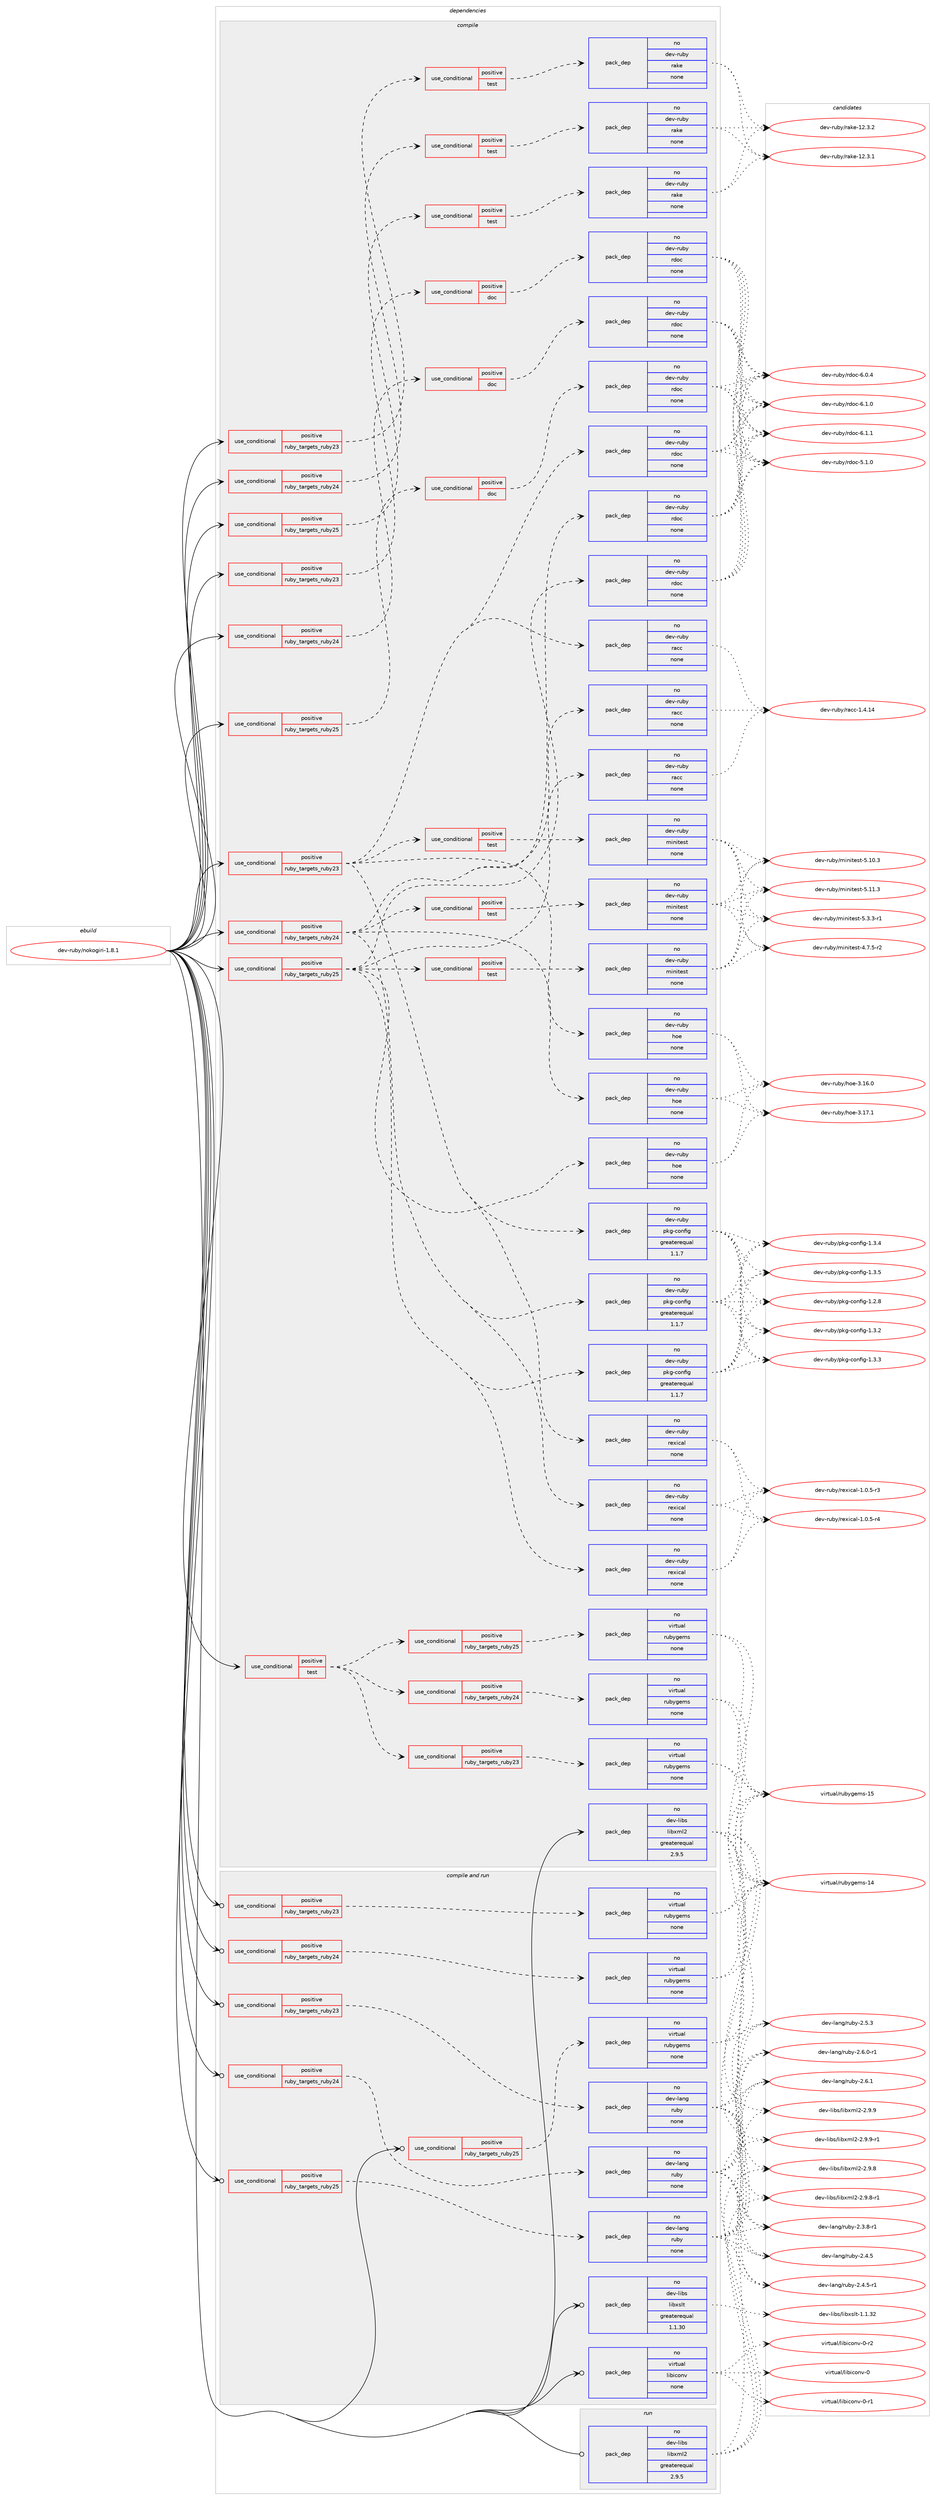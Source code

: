 digraph prolog {

# *************
# Graph options
# *************

newrank=true;
concentrate=true;
compound=true;
graph [rankdir=LR,fontname=Helvetica,fontsize=10,ranksep=1.5];#, ranksep=2.5, nodesep=0.2];
edge  [arrowhead=vee];
node  [fontname=Helvetica,fontsize=10];

# **********
# The ebuild
# **********

subgraph cluster_leftcol {
color=gray;
rank=same;
label=<<i>ebuild</i>>;
id [label="dev-ruby/nokogiri-1.8.1", color=red, width=4, href="../dev-ruby/nokogiri-1.8.1.svg"];
}

# ****************
# The dependencies
# ****************

subgraph cluster_midcol {
color=gray;
label=<<i>dependencies</i>>;
subgraph cluster_compile {
fillcolor="#eeeeee";
style=filled;
label=<<i>compile</i>>;
subgraph cond407724 {
dependency1508257 [label=<<TABLE BORDER="0" CELLBORDER="1" CELLSPACING="0" CELLPADDING="4"><TR><TD ROWSPAN="3" CELLPADDING="10">use_conditional</TD></TR><TR><TD>positive</TD></TR><TR><TD>ruby_targets_ruby23</TD></TR></TABLE>>, shape=none, color=red];
subgraph cond407725 {
dependency1508258 [label=<<TABLE BORDER="0" CELLBORDER="1" CELLSPACING="0" CELLPADDING="4"><TR><TD ROWSPAN="3" CELLPADDING="10">use_conditional</TD></TR><TR><TD>positive</TD></TR><TR><TD>doc</TD></TR></TABLE>>, shape=none, color=red];
subgraph pack1077036 {
dependency1508259 [label=<<TABLE BORDER="0" CELLBORDER="1" CELLSPACING="0" CELLPADDING="4" WIDTH="220"><TR><TD ROWSPAN="6" CELLPADDING="30">pack_dep</TD></TR><TR><TD WIDTH="110">no</TD></TR><TR><TD>dev-ruby</TD></TR><TR><TD>rdoc</TD></TR><TR><TD>none</TD></TR><TR><TD></TD></TR></TABLE>>, shape=none, color=blue];
}
dependency1508258:e -> dependency1508259:w [weight=20,style="dashed",arrowhead="vee"];
}
dependency1508257:e -> dependency1508258:w [weight=20,style="dashed",arrowhead="vee"];
}
id:e -> dependency1508257:w [weight=20,style="solid",arrowhead="vee"];
subgraph cond407726 {
dependency1508260 [label=<<TABLE BORDER="0" CELLBORDER="1" CELLSPACING="0" CELLPADDING="4"><TR><TD ROWSPAN="3" CELLPADDING="10">use_conditional</TD></TR><TR><TD>positive</TD></TR><TR><TD>ruby_targets_ruby23</TD></TR></TABLE>>, shape=none, color=red];
subgraph cond407727 {
dependency1508261 [label=<<TABLE BORDER="0" CELLBORDER="1" CELLSPACING="0" CELLPADDING="4"><TR><TD ROWSPAN="3" CELLPADDING="10">use_conditional</TD></TR><TR><TD>positive</TD></TR><TR><TD>test</TD></TR></TABLE>>, shape=none, color=red];
subgraph pack1077037 {
dependency1508262 [label=<<TABLE BORDER="0" CELLBORDER="1" CELLSPACING="0" CELLPADDING="4" WIDTH="220"><TR><TD ROWSPAN="6" CELLPADDING="30">pack_dep</TD></TR><TR><TD WIDTH="110">no</TD></TR><TR><TD>dev-ruby</TD></TR><TR><TD>rake</TD></TR><TR><TD>none</TD></TR><TR><TD></TD></TR></TABLE>>, shape=none, color=blue];
}
dependency1508261:e -> dependency1508262:w [weight=20,style="dashed",arrowhead="vee"];
}
dependency1508260:e -> dependency1508261:w [weight=20,style="dashed",arrowhead="vee"];
}
id:e -> dependency1508260:w [weight=20,style="solid",arrowhead="vee"];
subgraph cond407728 {
dependency1508263 [label=<<TABLE BORDER="0" CELLBORDER="1" CELLSPACING="0" CELLPADDING="4"><TR><TD ROWSPAN="3" CELLPADDING="10">use_conditional</TD></TR><TR><TD>positive</TD></TR><TR><TD>ruby_targets_ruby23</TD></TR></TABLE>>, shape=none, color=red];
subgraph pack1077038 {
dependency1508264 [label=<<TABLE BORDER="0" CELLBORDER="1" CELLSPACING="0" CELLPADDING="4" WIDTH="220"><TR><TD ROWSPAN="6" CELLPADDING="30">pack_dep</TD></TR><TR><TD WIDTH="110">no</TD></TR><TR><TD>dev-ruby</TD></TR><TR><TD>hoe</TD></TR><TR><TD>none</TD></TR><TR><TD></TD></TR></TABLE>>, shape=none, color=blue];
}
dependency1508263:e -> dependency1508264:w [weight=20,style="dashed",arrowhead="vee"];
subgraph pack1077039 {
dependency1508265 [label=<<TABLE BORDER="0" CELLBORDER="1" CELLSPACING="0" CELLPADDING="4" WIDTH="220"><TR><TD ROWSPAN="6" CELLPADDING="30">pack_dep</TD></TR><TR><TD WIDTH="110">no</TD></TR><TR><TD>dev-ruby</TD></TR><TR><TD>pkg-config</TD></TR><TR><TD>greaterequal</TD></TR><TR><TD>1.1.7</TD></TR></TABLE>>, shape=none, color=blue];
}
dependency1508263:e -> dependency1508265:w [weight=20,style="dashed",arrowhead="vee"];
subgraph pack1077040 {
dependency1508266 [label=<<TABLE BORDER="0" CELLBORDER="1" CELLSPACING="0" CELLPADDING="4" WIDTH="220"><TR><TD ROWSPAN="6" CELLPADDING="30">pack_dep</TD></TR><TR><TD WIDTH="110">no</TD></TR><TR><TD>dev-ruby</TD></TR><TR><TD>rexical</TD></TR><TR><TD>none</TD></TR><TR><TD></TD></TR></TABLE>>, shape=none, color=blue];
}
dependency1508263:e -> dependency1508266:w [weight=20,style="dashed",arrowhead="vee"];
subgraph pack1077041 {
dependency1508267 [label=<<TABLE BORDER="0" CELLBORDER="1" CELLSPACING="0" CELLPADDING="4" WIDTH="220"><TR><TD ROWSPAN="6" CELLPADDING="30">pack_dep</TD></TR><TR><TD WIDTH="110">no</TD></TR><TR><TD>dev-ruby</TD></TR><TR><TD>rdoc</TD></TR><TR><TD>none</TD></TR><TR><TD></TD></TR></TABLE>>, shape=none, color=blue];
}
dependency1508263:e -> dependency1508267:w [weight=20,style="dashed",arrowhead="vee"];
subgraph pack1077042 {
dependency1508268 [label=<<TABLE BORDER="0" CELLBORDER="1" CELLSPACING="0" CELLPADDING="4" WIDTH="220"><TR><TD ROWSPAN="6" CELLPADDING="30">pack_dep</TD></TR><TR><TD WIDTH="110">no</TD></TR><TR><TD>dev-ruby</TD></TR><TR><TD>racc</TD></TR><TR><TD>none</TD></TR><TR><TD></TD></TR></TABLE>>, shape=none, color=blue];
}
dependency1508263:e -> dependency1508268:w [weight=20,style="dashed",arrowhead="vee"];
subgraph cond407729 {
dependency1508269 [label=<<TABLE BORDER="0" CELLBORDER="1" CELLSPACING="0" CELLPADDING="4"><TR><TD ROWSPAN="3" CELLPADDING="10">use_conditional</TD></TR><TR><TD>positive</TD></TR><TR><TD>test</TD></TR></TABLE>>, shape=none, color=red];
subgraph pack1077043 {
dependency1508270 [label=<<TABLE BORDER="0" CELLBORDER="1" CELLSPACING="0" CELLPADDING="4" WIDTH="220"><TR><TD ROWSPAN="6" CELLPADDING="30">pack_dep</TD></TR><TR><TD WIDTH="110">no</TD></TR><TR><TD>dev-ruby</TD></TR><TR><TD>minitest</TD></TR><TR><TD>none</TD></TR><TR><TD></TD></TR></TABLE>>, shape=none, color=blue];
}
dependency1508269:e -> dependency1508270:w [weight=20,style="dashed",arrowhead="vee"];
}
dependency1508263:e -> dependency1508269:w [weight=20,style="dashed",arrowhead="vee"];
}
id:e -> dependency1508263:w [weight=20,style="solid",arrowhead="vee"];
subgraph cond407730 {
dependency1508271 [label=<<TABLE BORDER="0" CELLBORDER="1" CELLSPACING="0" CELLPADDING="4"><TR><TD ROWSPAN="3" CELLPADDING="10">use_conditional</TD></TR><TR><TD>positive</TD></TR><TR><TD>ruby_targets_ruby24</TD></TR></TABLE>>, shape=none, color=red];
subgraph cond407731 {
dependency1508272 [label=<<TABLE BORDER="0" CELLBORDER="1" CELLSPACING="0" CELLPADDING="4"><TR><TD ROWSPAN="3" CELLPADDING="10">use_conditional</TD></TR><TR><TD>positive</TD></TR><TR><TD>doc</TD></TR></TABLE>>, shape=none, color=red];
subgraph pack1077044 {
dependency1508273 [label=<<TABLE BORDER="0" CELLBORDER="1" CELLSPACING="0" CELLPADDING="4" WIDTH="220"><TR><TD ROWSPAN="6" CELLPADDING="30">pack_dep</TD></TR><TR><TD WIDTH="110">no</TD></TR><TR><TD>dev-ruby</TD></TR><TR><TD>rdoc</TD></TR><TR><TD>none</TD></TR><TR><TD></TD></TR></TABLE>>, shape=none, color=blue];
}
dependency1508272:e -> dependency1508273:w [weight=20,style="dashed",arrowhead="vee"];
}
dependency1508271:e -> dependency1508272:w [weight=20,style="dashed",arrowhead="vee"];
}
id:e -> dependency1508271:w [weight=20,style="solid",arrowhead="vee"];
subgraph cond407732 {
dependency1508274 [label=<<TABLE BORDER="0" CELLBORDER="1" CELLSPACING="0" CELLPADDING="4"><TR><TD ROWSPAN="3" CELLPADDING="10">use_conditional</TD></TR><TR><TD>positive</TD></TR><TR><TD>ruby_targets_ruby24</TD></TR></TABLE>>, shape=none, color=red];
subgraph cond407733 {
dependency1508275 [label=<<TABLE BORDER="0" CELLBORDER="1" CELLSPACING="0" CELLPADDING="4"><TR><TD ROWSPAN="3" CELLPADDING="10">use_conditional</TD></TR><TR><TD>positive</TD></TR><TR><TD>test</TD></TR></TABLE>>, shape=none, color=red];
subgraph pack1077045 {
dependency1508276 [label=<<TABLE BORDER="0" CELLBORDER="1" CELLSPACING="0" CELLPADDING="4" WIDTH="220"><TR><TD ROWSPAN="6" CELLPADDING="30">pack_dep</TD></TR><TR><TD WIDTH="110">no</TD></TR><TR><TD>dev-ruby</TD></TR><TR><TD>rake</TD></TR><TR><TD>none</TD></TR><TR><TD></TD></TR></TABLE>>, shape=none, color=blue];
}
dependency1508275:e -> dependency1508276:w [weight=20,style="dashed",arrowhead="vee"];
}
dependency1508274:e -> dependency1508275:w [weight=20,style="dashed",arrowhead="vee"];
}
id:e -> dependency1508274:w [weight=20,style="solid",arrowhead="vee"];
subgraph cond407734 {
dependency1508277 [label=<<TABLE BORDER="0" CELLBORDER="1" CELLSPACING="0" CELLPADDING="4"><TR><TD ROWSPAN="3" CELLPADDING="10">use_conditional</TD></TR><TR><TD>positive</TD></TR><TR><TD>ruby_targets_ruby24</TD></TR></TABLE>>, shape=none, color=red];
subgraph pack1077046 {
dependency1508278 [label=<<TABLE BORDER="0" CELLBORDER="1" CELLSPACING="0" CELLPADDING="4" WIDTH="220"><TR><TD ROWSPAN="6" CELLPADDING="30">pack_dep</TD></TR><TR><TD WIDTH="110">no</TD></TR><TR><TD>dev-ruby</TD></TR><TR><TD>hoe</TD></TR><TR><TD>none</TD></TR><TR><TD></TD></TR></TABLE>>, shape=none, color=blue];
}
dependency1508277:e -> dependency1508278:w [weight=20,style="dashed",arrowhead="vee"];
subgraph pack1077047 {
dependency1508279 [label=<<TABLE BORDER="0" CELLBORDER="1" CELLSPACING="0" CELLPADDING="4" WIDTH="220"><TR><TD ROWSPAN="6" CELLPADDING="30">pack_dep</TD></TR><TR><TD WIDTH="110">no</TD></TR><TR><TD>dev-ruby</TD></TR><TR><TD>pkg-config</TD></TR><TR><TD>greaterequal</TD></TR><TR><TD>1.1.7</TD></TR></TABLE>>, shape=none, color=blue];
}
dependency1508277:e -> dependency1508279:w [weight=20,style="dashed",arrowhead="vee"];
subgraph pack1077048 {
dependency1508280 [label=<<TABLE BORDER="0" CELLBORDER="1" CELLSPACING="0" CELLPADDING="4" WIDTH="220"><TR><TD ROWSPAN="6" CELLPADDING="30">pack_dep</TD></TR><TR><TD WIDTH="110">no</TD></TR><TR><TD>dev-ruby</TD></TR><TR><TD>rexical</TD></TR><TR><TD>none</TD></TR><TR><TD></TD></TR></TABLE>>, shape=none, color=blue];
}
dependency1508277:e -> dependency1508280:w [weight=20,style="dashed",arrowhead="vee"];
subgraph pack1077049 {
dependency1508281 [label=<<TABLE BORDER="0" CELLBORDER="1" CELLSPACING="0" CELLPADDING="4" WIDTH="220"><TR><TD ROWSPAN="6" CELLPADDING="30">pack_dep</TD></TR><TR><TD WIDTH="110">no</TD></TR><TR><TD>dev-ruby</TD></TR><TR><TD>rdoc</TD></TR><TR><TD>none</TD></TR><TR><TD></TD></TR></TABLE>>, shape=none, color=blue];
}
dependency1508277:e -> dependency1508281:w [weight=20,style="dashed",arrowhead="vee"];
subgraph pack1077050 {
dependency1508282 [label=<<TABLE BORDER="0" CELLBORDER="1" CELLSPACING="0" CELLPADDING="4" WIDTH="220"><TR><TD ROWSPAN="6" CELLPADDING="30">pack_dep</TD></TR><TR><TD WIDTH="110">no</TD></TR><TR><TD>dev-ruby</TD></TR><TR><TD>racc</TD></TR><TR><TD>none</TD></TR><TR><TD></TD></TR></TABLE>>, shape=none, color=blue];
}
dependency1508277:e -> dependency1508282:w [weight=20,style="dashed",arrowhead="vee"];
subgraph cond407735 {
dependency1508283 [label=<<TABLE BORDER="0" CELLBORDER="1" CELLSPACING="0" CELLPADDING="4"><TR><TD ROWSPAN="3" CELLPADDING="10">use_conditional</TD></TR><TR><TD>positive</TD></TR><TR><TD>test</TD></TR></TABLE>>, shape=none, color=red];
subgraph pack1077051 {
dependency1508284 [label=<<TABLE BORDER="0" CELLBORDER="1" CELLSPACING="0" CELLPADDING="4" WIDTH="220"><TR><TD ROWSPAN="6" CELLPADDING="30">pack_dep</TD></TR><TR><TD WIDTH="110">no</TD></TR><TR><TD>dev-ruby</TD></TR><TR><TD>minitest</TD></TR><TR><TD>none</TD></TR><TR><TD></TD></TR></TABLE>>, shape=none, color=blue];
}
dependency1508283:e -> dependency1508284:w [weight=20,style="dashed",arrowhead="vee"];
}
dependency1508277:e -> dependency1508283:w [weight=20,style="dashed",arrowhead="vee"];
}
id:e -> dependency1508277:w [weight=20,style="solid",arrowhead="vee"];
subgraph cond407736 {
dependency1508285 [label=<<TABLE BORDER="0" CELLBORDER="1" CELLSPACING="0" CELLPADDING="4"><TR><TD ROWSPAN="3" CELLPADDING="10">use_conditional</TD></TR><TR><TD>positive</TD></TR><TR><TD>ruby_targets_ruby25</TD></TR></TABLE>>, shape=none, color=red];
subgraph cond407737 {
dependency1508286 [label=<<TABLE BORDER="0" CELLBORDER="1" CELLSPACING="0" CELLPADDING="4"><TR><TD ROWSPAN="3" CELLPADDING="10">use_conditional</TD></TR><TR><TD>positive</TD></TR><TR><TD>doc</TD></TR></TABLE>>, shape=none, color=red];
subgraph pack1077052 {
dependency1508287 [label=<<TABLE BORDER="0" CELLBORDER="1" CELLSPACING="0" CELLPADDING="4" WIDTH="220"><TR><TD ROWSPAN="6" CELLPADDING="30">pack_dep</TD></TR><TR><TD WIDTH="110">no</TD></TR><TR><TD>dev-ruby</TD></TR><TR><TD>rdoc</TD></TR><TR><TD>none</TD></TR><TR><TD></TD></TR></TABLE>>, shape=none, color=blue];
}
dependency1508286:e -> dependency1508287:w [weight=20,style="dashed",arrowhead="vee"];
}
dependency1508285:e -> dependency1508286:w [weight=20,style="dashed",arrowhead="vee"];
}
id:e -> dependency1508285:w [weight=20,style="solid",arrowhead="vee"];
subgraph cond407738 {
dependency1508288 [label=<<TABLE BORDER="0" CELLBORDER="1" CELLSPACING="0" CELLPADDING="4"><TR><TD ROWSPAN="3" CELLPADDING="10">use_conditional</TD></TR><TR><TD>positive</TD></TR><TR><TD>ruby_targets_ruby25</TD></TR></TABLE>>, shape=none, color=red];
subgraph cond407739 {
dependency1508289 [label=<<TABLE BORDER="0" CELLBORDER="1" CELLSPACING="0" CELLPADDING="4"><TR><TD ROWSPAN="3" CELLPADDING="10">use_conditional</TD></TR><TR><TD>positive</TD></TR><TR><TD>test</TD></TR></TABLE>>, shape=none, color=red];
subgraph pack1077053 {
dependency1508290 [label=<<TABLE BORDER="0" CELLBORDER="1" CELLSPACING="0" CELLPADDING="4" WIDTH="220"><TR><TD ROWSPAN="6" CELLPADDING="30">pack_dep</TD></TR><TR><TD WIDTH="110">no</TD></TR><TR><TD>dev-ruby</TD></TR><TR><TD>rake</TD></TR><TR><TD>none</TD></TR><TR><TD></TD></TR></TABLE>>, shape=none, color=blue];
}
dependency1508289:e -> dependency1508290:w [weight=20,style="dashed",arrowhead="vee"];
}
dependency1508288:e -> dependency1508289:w [weight=20,style="dashed",arrowhead="vee"];
}
id:e -> dependency1508288:w [weight=20,style="solid",arrowhead="vee"];
subgraph cond407740 {
dependency1508291 [label=<<TABLE BORDER="0" CELLBORDER="1" CELLSPACING="0" CELLPADDING="4"><TR><TD ROWSPAN="3" CELLPADDING="10">use_conditional</TD></TR><TR><TD>positive</TD></TR><TR><TD>ruby_targets_ruby25</TD></TR></TABLE>>, shape=none, color=red];
subgraph pack1077054 {
dependency1508292 [label=<<TABLE BORDER="0" CELLBORDER="1" CELLSPACING="0" CELLPADDING="4" WIDTH="220"><TR><TD ROWSPAN="6" CELLPADDING="30">pack_dep</TD></TR><TR><TD WIDTH="110">no</TD></TR><TR><TD>dev-ruby</TD></TR><TR><TD>hoe</TD></TR><TR><TD>none</TD></TR><TR><TD></TD></TR></TABLE>>, shape=none, color=blue];
}
dependency1508291:e -> dependency1508292:w [weight=20,style="dashed",arrowhead="vee"];
subgraph pack1077055 {
dependency1508293 [label=<<TABLE BORDER="0" CELLBORDER="1" CELLSPACING="0" CELLPADDING="4" WIDTH="220"><TR><TD ROWSPAN="6" CELLPADDING="30">pack_dep</TD></TR><TR><TD WIDTH="110">no</TD></TR><TR><TD>dev-ruby</TD></TR><TR><TD>pkg-config</TD></TR><TR><TD>greaterequal</TD></TR><TR><TD>1.1.7</TD></TR></TABLE>>, shape=none, color=blue];
}
dependency1508291:e -> dependency1508293:w [weight=20,style="dashed",arrowhead="vee"];
subgraph pack1077056 {
dependency1508294 [label=<<TABLE BORDER="0" CELLBORDER="1" CELLSPACING="0" CELLPADDING="4" WIDTH="220"><TR><TD ROWSPAN="6" CELLPADDING="30">pack_dep</TD></TR><TR><TD WIDTH="110">no</TD></TR><TR><TD>dev-ruby</TD></TR><TR><TD>rexical</TD></TR><TR><TD>none</TD></TR><TR><TD></TD></TR></TABLE>>, shape=none, color=blue];
}
dependency1508291:e -> dependency1508294:w [weight=20,style="dashed",arrowhead="vee"];
subgraph pack1077057 {
dependency1508295 [label=<<TABLE BORDER="0" CELLBORDER="1" CELLSPACING="0" CELLPADDING="4" WIDTH="220"><TR><TD ROWSPAN="6" CELLPADDING="30">pack_dep</TD></TR><TR><TD WIDTH="110">no</TD></TR><TR><TD>dev-ruby</TD></TR><TR><TD>rdoc</TD></TR><TR><TD>none</TD></TR><TR><TD></TD></TR></TABLE>>, shape=none, color=blue];
}
dependency1508291:e -> dependency1508295:w [weight=20,style="dashed",arrowhead="vee"];
subgraph pack1077058 {
dependency1508296 [label=<<TABLE BORDER="0" CELLBORDER="1" CELLSPACING="0" CELLPADDING="4" WIDTH="220"><TR><TD ROWSPAN="6" CELLPADDING="30">pack_dep</TD></TR><TR><TD WIDTH="110">no</TD></TR><TR><TD>dev-ruby</TD></TR><TR><TD>racc</TD></TR><TR><TD>none</TD></TR><TR><TD></TD></TR></TABLE>>, shape=none, color=blue];
}
dependency1508291:e -> dependency1508296:w [weight=20,style="dashed",arrowhead="vee"];
subgraph cond407741 {
dependency1508297 [label=<<TABLE BORDER="0" CELLBORDER="1" CELLSPACING="0" CELLPADDING="4"><TR><TD ROWSPAN="3" CELLPADDING="10">use_conditional</TD></TR><TR><TD>positive</TD></TR><TR><TD>test</TD></TR></TABLE>>, shape=none, color=red];
subgraph pack1077059 {
dependency1508298 [label=<<TABLE BORDER="0" CELLBORDER="1" CELLSPACING="0" CELLPADDING="4" WIDTH="220"><TR><TD ROWSPAN="6" CELLPADDING="30">pack_dep</TD></TR><TR><TD WIDTH="110">no</TD></TR><TR><TD>dev-ruby</TD></TR><TR><TD>minitest</TD></TR><TR><TD>none</TD></TR><TR><TD></TD></TR></TABLE>>, shape=none, color=blue];
}
dependency1508297:e -> dependency1508298:w [weight=20,style="dashed",arrowhead="vee"];
}
dependency1508291:e -> dependency1508297:w [weight=20,style="dashed",arrowhead="vee"];
}
id:e -> dependency1508291:w [weight=20,style="solid",arrowhead="vee"];
subgraph cond407742 {
dependency1508299 [label=<<TABLE BORDER="0" CELLBORDER="1" CELLSPACING="0" CELLPADDING="4"><TR><TD ROWSPAN="3" CELLPADDING="10">use_conditional</TD></TR><TR><TD>positive</TD></TR><TR><TD>test</TD></TR></TABLE>>, shape=none, color=red];
subgraph cond407743 {
dependency1508300 [label=<<TABLE BORDER="0" CELLBORDER="1" CELLSPACING="0" CELLPADDING="4"><TR><TD ROWSPAN="3" CELLPADDING="10">use_conditional</TD></TR><TR><TD>positive</TD></TR><TR><TD>ruby_targets_ruby23</TD></TR></TABLE>>, shape=none, color=red];
subgraph pack1077060 {
dependency1508301 [label=<<TABLE BORDER="0" CELLBORDER="1" CELLSPACING="0" CELLPADDING="4" WIDTH="220"><TR><TD ROWSPAN="6" CELLPADDING="30">pack_dep</TD></TR><TR><TD WIDTH="110">no</TD></TR><TR><TD>virtual</TD></TR><TR><TD>rubygems</TD></TR><TR><TD>none</TD></TR><TR><TD></TD></TR></TABLE>>, shape=none, color=blue];
}
dependency1508300:e -> dependency1508301:w [weight=20,style="dashed",arrowhead="vee"];
}
dependency1508299:e -> dependency1508300:w [weight=20,style="dashed",arrowhead="vee"];
subgraph cond407744 {
dependency1508302 [label=<<TABLE BORDER="0" CELLBORDER="1" CELLSPACING="0" CELLPADDING="4"><TR><TD ROWSPAN="3" CELLPADDING="10">use_conditional</TD></TR><TR><TD>positive</TD></TR><TR><TD>ruby_targets_ruby24</TD></TR></TABLE>>, shape=none, color=red];
subgraph pack1077061 {
dependency1508303 [label=<<TABLE BORDER="0" CELLBORDER="1" CELLSPACING="0" CELLPADDING="4" WIDTH="220"><TR><TD ROWSPAN="6" CELLPADDING="30">pack_dep</TD></TR><TR><TD WIDTH="110">no</TD></TR><TR><TD>virtual</TD></TR><TR><TD>rubygems</TD></TR><TR><TD>none</TD></TR><TR><TD></TD></TR></TABLE>>, shape=none, color=blue];
}
dependency1508302:e -> dependency1508303:w [weight=20,style="dashed",arrowhead="vee"];
}
dependency1508299:e -> dependency1508302:w [weight=20,style="dashed",arrowhead="vee"];
subgraph cond407745 {
dependency1508304 [label=<<TABLE BORDER="0" CELLBORDER="1" CELLSPACING="0" CELLPADDING="4"><TR><TD ROWSPAN="3" CELLPADDING="10">use_conditional</TD></TR><TR><TD>positive</TD></TR><TR><TD>ruby_targets_ruby25</TD></TR></TABLE>>, shape=none, color=red];
subgraph pack1077062 {
dependency1508305 [label=<<TABLE BORDER="0" CELLBORDER="1" CELLSPACING="0" CELLPADDING="4" WIDTH="220"><TR><TD ROWSPAN="6" CELLPADDING="30">pack_dep</TD></TR><TR><TD WIDTH="110">no</TD></TR><TR><TD>virtual</TD></TR><TR><TD>rubygems</TD></TR><TR><TD>none</TD></TR><TR><TD></TD></TR></TABLE>>, shape=none, color=blue];
}
dependency1508304:e -> dependency1508305:w [weight=20,style="dashed",arrowhead="vee"];
}
dependency1508299:e -> dependency1508304:w [weight=20,style="dashed",arrowhead="vee"];
}
id:e -> dependency1508299:w [weight=20,style="solid",arrowhead="vee"];
subgraph pack1077063 {
dependency1508306 [label=<<TABLE BORDER="0" CELLBORDER="1" CELLSPACING="0" CELLPADDING="4" WIDTH="220"><TR><TD ROWSPAN="6" CELLPADDING="30">pack_dep</TD></TR><TR><TD WIDTH="110">no</TD></TR><TR><TD>dev-libs</TD></TR><TR><TD>libxml2</TD></TR><TR><TD>greaterequal</TD></TR><TR><TD>2.9.5</TD></TR></TABLE>>, shape=none, color=blue];
}
id:e -> dependency1508306:w [weight=20,style="solid",arrowhead="vee"];
}
subgraph cluster_compileandrun {
fillcolor="#eeeeee";
style=filled;
label=<<i>compile and run</i>>;
subgraph cond407746 {
dependency1508307 [label=<<TABLE BORDER="0" CELLBORDER="1" CELLSPACING="0" CELLPADDING="4"><TR><TD ROWSPAN="3" CELLPADDING="10">use_conditional</TD></TR><TR><TD>positive</TD></TR><TR><TD>ruby_targets_ruby23</TD></TR></TABLE>>, shape=none, color=red];
subgraph pack1077064 {
dependency1508308 [label=<<TABLE BORDER="0" CELLBORDER="1" CELLSPACING="0" CELLPADDING="4" WIDTH="220"><TR><TD ROWSPAN="6" CELLPADDING="30">pack_dep</TD></TR><TR><TD WIDTH="110">no</TD></TR><TR><TD>dev-lang</TD></TR><TR><TD>ruby</TD></TR><TR><TD>none</TD></TR><TR><TD></TD></TR></TABLE>>, shape=none, color=blue];
}
dependency1508307:e -> dependency1508308:w [weight=20,style="dashed",arrowhead="vee"];
}
id:e -> dependency1508307:w [weight=20,style="solid",arrowhead="odotvee"];
subgraph cond407747 {
dependency1508309 [label=<<TABLE BORDER="0" CELLBORDER="1" CELLSPACING="0" CELLPADDING="4"><TR><TD ROWSPAN="3" CELLPADDING="10">use_conditional</TD></TR><TR><TD>positive</TD></TR><TR><TD>ruby_targets_ruby23</TD></TR></TABLE>>, shape=none, color=red];
subgraph pack1077065 {
dependency1508310 [label=<<TABLE BORDER="0" CELLBORDER="1" CELLSPACING="0" CELLPADDING="4" WIDTH="220"><TR><TD ROWSPAN="6" CELLPADDING="30">pack_dep</TD></TR><TR><TD WIDTH="110">no</TD></TR><TR><TD>virtual</TD></TR><TR><TD>rubygems</TD></TR><TR><TD>none</TD></TR><TR><TD></TD></TR></TABLE>>, shape=none, color=blue];
}
dependency1508309:e -> dependency1508310:w [weight=20,style="dashed",arrowhead="vee"];
}
id:e -> dependency1508309:w [weight=20,style="solid",arrowhead="odotvee"];
subgraph cond407748 {
dependency1508311 [label=<<TABLE BORDER="0" CELLBORDER="1" CELLSPACING="0" CELLPADDING="4"><TR><TD ROWSPAN="3" CELLPADDING="10">use_conditional</TD></TR><TR><TD>positive</TD></TR><TR><TD>ruby_targets_ruby24</TD></TR></TABLE>>, shape=none, color=red];
subgraph pack1077066 {
dependency1508312 [label=<<TABLE BORDER="0" CELLBORDER="1" CELLSPACING="0" CELLPADDING="4" WIDTH="220"><TR><TD ROWSPAN="6" CELLPADDING="30">pack_dep</TD></TR><TR><TD WIDTH="110">no</TD></TR><TR><TD>dev-lang</TD></TR><TR><TD>ruby</TD></TR><TR><TD>none</TD></TR><TR><TD></TD></TR></TABLE>>, shape=none, color=blue];
}
dependency1508311:e -> dependency1508312:w [weight=20,style="dashed",arrowhead="vee"];
}
id:e -> dependency1508311:w [weight=20,style="solid",arrowhead="odotvee"];
subgraph cond407749 {
dependency1508313 [label=<<TABLE BORDER="0" CELLBORDER="1" CELLSPACING="0" CELLPADDING="4"><TR><TD ROWSPAN="3" CELLPADDING="10">use_conditional</TD></TR><TR><TD>positive</TD></TR><TR><TD>ruby_targets_ruby24</TD></TR></TABLE>>, shape=none, color=red];
subgraph pack1077067 {
dependency1508314 [label=<<TABLE BORDER="0" CELLBORDER="1" CELLSPACING="0" CELLPADDING="4" WIDTH="220"><TR><TD ROWSPAN="6" CELLPADDING="30">pack_dep</TD></TR><TR><TD WIDTH="110">no</TD></TR><TR><TD>virtual</TD></TR><TR><TD>rubygems</TD></TR><TR><TD>none</TD></TR><TR><TD></TD></TR></TABLE>>, shape=none, color=blue];
}
dependency1508313:e -> dependency1508314:w [weight=20,style="dashed",arrowhead="vee"];
}
id:e -> dependency1508313:w [weight=20,style="solid",arrowhead="odotvee"];
subgraph cond407750 {
dependency1508315 [label=<<TABLE BORDER="0" CELLBORDER="1" CELLSPACING="0" CELLPADDING="4"><TR><TD ROWSPAN="3" CELLPADDING="10">use_conditional</TD></TR><TR><TD>positive</TD></TR><TR><TD>ruby_targets_ruby25</TD></TR></TABLE>>, shape=none, color=red];
subgraph pack1077068 {
dependency1508316 [label=<<TABLE BORDER="0" CELLBORDER="1" CELLSPACING="0" CELLPADDING="4" WIDTH="220"><TR><TD ROWSPAN="6" CELLPADDING="30">pack_dep</TD></TR><TR><TD WIDTH="110">no</TD></TR><TR><TD>dev-lang</TD></TR><TR><TD>ruby</TD></TR><TR><TD>none</TD></TR><TR><TD></TD></TR></TABLE>>, shape=none, color=blue];
}
dependency1508315:e -> dependency1508316:w [weight=20,style="dashed",arrowhead="vee"];
}
id:e -> dependency1508315:w [weight=20,style="solid",arrowhead="odotvee"];
subgraph cond407751 {
dependency1508317 [label=<<TABLE BORDER="0" CELLBORDER="1" CELLSPACING="0" CELLPADDING="4"><TR><TD ROWSPAN="3" CELLPADDING="10">use_conditional</TD></TR><TR><TD>positive</TD></TR><TR><TD>ruby_targets_ruby25</TD></TR></TABLE>>, shape=none, color=red];
subgraph pack1077069 {
dependency1508318 [label=<<TABLE BORDER="0" CELLBORDER="1" CELLSPACING="0" CELLPADDING="4" WIDTH="220"><TR><TD ROWSPAN="6" CELLPADDING="30">pack_dep</TD></TR><TR><TD WIDTH="110">no</TD></TR><TR><TD>virtual</TD></TR><TR><TD>rubygems</TD></TR><TR><TD>none</TD></TR><TR><TD></TD></TR></TABLE>>, shape=none, color=blue];
}
dependency1508317:e -> dependency1508318:w [weight=20,style="dashed",arrowhead="vee"];
}
id:e -> dependency1508317:w [weight=20,style="solid",arrowhead="odotvee"];
subgraph pack1077070 {
dependency1508319 [label=<<TABLE BORDER="0" CELLBORDER="1" CELLSPACING="0" CELLPADDING="4" WIDTH="220"><TR><TD ROWSPAN="6" CELLPADDING="30">pack_dep</TD></TR><TR><TD WIDTH="110">no</TD></TR><TR><TD>dev-libs</TD></TR><TR><TD>libxslt</TD></TR><TR><TD>greaterequal</TD></TR><TR><TD>1.1.30</TD></TR></TABLE>>, shape=none, color=blue];
}
id:e -> dependency1508319:w [weight=20,style="solid",arrowhead="odotvee"];
subgraph pack1077071 {
dependency1508320 [label=<<TABLE BORDER="0" CELLBORDER="1" CELLSPACING="0" CELLPADDING="4" WIDTH="220"><TR><TD ROWSPAN="6" CELLPADDING="30">pack_dep</TD></TR><TR><TD WIDTH="110">no</TD></TR><TR><TD>virtual</TD></TR><TR><TD>libiconv</TD></TR><TR><TD>none</TD></TR><TR><TD></TD></TR></TABLE>>, shape=none, color=blue];
}
id:e -> dependency1508320:w [weight=20,style="solid",arrowhead="odotvee"];
}
subgraph cluster_run {
fillcolor="#eeeeee";
style=filled;
label=<<i>run</i>>;
subgraph pack1077072 {
dependency1508321 [label=<<TABLE BORDER="0" CELLBORDER="1" CELLSPACING="0" CELLPADDING="4" WIDTH="220"><TR><TD ROWSPAN="6" CELLPADDING="30">pack_dep</TD></TR><TR><TD WIDTH="110">no</TD></TR><TR><TD>dev-libs</TD></TR><TR><TD>libxml2</TD></TR><TR><TD>greaterequal</TD></TR><TR><TD>2.9.5</TD></TR></TABLE>>, shape=none, color=blue];
}
id:e -> dependency1508321:w [weight=20,style="solid",arrowhead="odot"];
}
}

# **************
# The candidates
# **************

subgraph cluster_choices {
rank=same;
color=gray;
label=<<i>candidates</i>>;

subgraph choice1077036 {
color=black;
nodesep=1;
choice10010111845114117981214711410011199455346494648 [label="dev-ruby/rdoc-5.1.0", color=red, width=4,href="../dev-ruby/rdoc-5.1.0.svg"];
choice10010111845114117981214711410011199455446484652 [label="dev-ruby/rdoc-6.0.4", color=red, width=4,href="../dev-ruby/rdoc-6.0.4.svg"];
choice10010111845114117981214711410011199455446494648 [label="dev-ruby/rdoc-6.1.0", color=red, width=4,href="../dev-ruby/rdoc-6.1.0.svg"];
choice10010111845114117981214711410011199455446494649 [label="dev-ruby/rdoc-6.1.1", color=red, width=4,href="../dev-ruby/rdoc-6.1.1.svg"];
dependency1508259:e -> choice10010111845114117981214711410011199455346494648:w [style=dotted,weight="100"];
dependency1508259:e -> choice10010111845114117981214711410011199455446484652:w [style=dotted,weight="100"];
dependency1508259:e -> choice10010111845114117981214711410011199455446494648:w [style=dotted,weight="100"];
dependency1508259:e -> choice10010111845114117981214711410011199455446494649:w [style=dotted,weight="100"];
}
subgraph choice1077037 {
color=black;
nodesep=1;
choice1001011184511411798121471149710710145495046514649 [label="dev-ruby/rake-12.3.1", color=red, width=4,href="../dev-ruby/rake-12.3.1.svg"];
choice1001011184511411798121471149710710145495046514650 [label="dev-ruby/rake-12.3.2", color=red, width=4,href="../dev-ruby/rake-12.3.2.svg"];
dependency1508262:e -> choice1001011184511411798121471149710710145495046514649:w [style=dotted,weight="100"];
dependency1508262:e -> choice1001011184511411798121471149710710145495046514650:w [style=dotted,weight="100"];
}
subgraph choice1077038 {
color=black;
nodesep=1;
choice10010111845114117981214710411110145514649544648 [label="dev-ruby/hoe-3.16.0", color=red, width=4,href="../dev-ruby/hoe-3.16.0.svg"];
choice10010111845114117981214710411110145514649554649 [label="dev-ruby/hoe-3.17.1", color=red, width=4,href="../dev-ruby/hoe-3.17.1.svg"];
dependency1508264:e -> choice10010111845114117981214710411110145514649544648:w [style=dotted,weight="100"];
dependency1508264:e -> choice10010111845114117981214710411110145514649554649:w [style=dotted,weight="100"];
}
subgraph choice1077039 {
color=black;
nodesep=1;
choice1001011184511411798121471121071034599111110102105103454946504656 [label="dev-ruby/pkg-config-1.2.8", color=red, width=4,href="../dev-ruby/pkg-config-1.2.8.svg"];
choice1001011184511411798121471121071034599111110102105103454946514650 [label="dev-ruby/pkg-config-1.3.2", color=red, width=4,href="../dev-ruby/pkg-config-1.3.2.svg"];
choice1001011184511411798121471121071034599111110102105103454946514651 [label="dev-ruby/pkg-config-1.3.3", color=red, width=4,href="../dev-ruby/pkg-config-1.3.3.svg"];
choice1001011184511411798121471121071034599111110102105103454946514652 [label="dev-ruby/pkg-config-1.3.4", color=red, width=4,href="../dev-ruby/pkg-config-1.3.4.svg"];
choice1001011184511411798121471121071034599111110102105103454946514653 [label="dev-ruby/pkg-config-1.3.5", color=red, width=4,href="../dev-ruby/pkg-config-1.3.5.svg"];
dependency1508265:e -> choice1001011184511411798121471121071034599111110102105103454946504656:w [style=dotted,weight="100"];
dependency1508265:e -> choice1001011184511411798121471121071034599111110102105103454946514650:w [style=dotted,weight="100"];
dependency1508265:e -> choice1001011184511411798121471121071034599111110102105103454946514651:w [style=dotted,weight="100"];
dependency1508265:e -> choice1001011184511411798121471121071034599111110102105103454946514652:w [style=dotted,weight="100"];
dependency1508265:e -> choice1001011184511411798121471121071034599111110102105103454946514653:w [style=dotted,weight="100"];
}
subgraph choice1077040 {
color=black;
nodesep=1;
choice10010111845114117981214711410112010599971084549464846534511451 [label="dev-ruby/rexical-1.0.5-r3", color=red, width=4,href="../dev-ruby/rexical-1.0.5-r3.svg"];
choice10010111845114117981214711410112010599971084549464846534511452 [label="dev-ruby/rexical-1.0.5-r4", color=red, width=4,href="../dev-ruby/rexical-1.0.5-r4.svg"];
dependency1508266:e -> choice10010111845114117981214711410112010599971084549464846534511451:w [style=dotted,weight="100"];
dependency1508266:e -> choice10010111845114117981214711410112010599971084549464846534511452:w [style=dotted,weight="100"];
}
subgraph choice1077041 {
color=black;
nodesep=1;
choice10010111845114117981214711410011199455346494648 [label="dev-ruby/rdoc-5.1.0", color=red, width=4,href="../dev-ruby/rdoc-5.1.0.svg"];
choice10010111845114117981214711410011199455446484652 [label="dev-ruby/rdoc-6.0.4", color=red, width=4,href="../dev-ruby/rdoc-6.0.4.svg"];
choice10010111845114117981214711410011199455446494648 [label="dev-ruby/rdoc-6.1.0", color=red, width=4,href="../dev-ruby/rdoc-6.1.0.svg"];
choice10010111845114117981214711410011199455446494649 [label="dev-ruby/rdoc-6.1.1", color=red, width=4,href="../dev-ruby/rdoc-6.1.1.svg"];
dependency1508267:e -> choice10010111845114117981214711410011199455346494648:w [style=dotted,weight="100"];
dependency1508267:e -> choice10010111845114117981214711410011199455446484652:w [style=dotted,weight="100"];
dependency1508267:e -> choice10010111845114117981214711410011199455446494648:w [style=dotted,weight="100"];
dependency1508267:e -> choice10010111845114117981214711410011199455446494649:w [style=dotted,weight="100"];
}
subgraph choice1077042 {
color=black;
nodesep=1;
choice10010111845114117981214711497999945494652464952 [label="dev-ruby/racc-1.4.14", color=red, width=4,href="../dev-ruby/racc-1.4.14.svg"];
dependency1508268:e -> choice10010111845114117981214711497999945494652464952:w [style=dotted,weight="100"];
}
subgraph choice1077043 {
color=black;
nodesep=1;
choice1001011184511411798121471091051101051161011151164552465546534511450 [label="dev-ruby/minitest-4.7.5-r2", color=red, width=4,href="../dev-ruby/minitest-4.7.5-r2.svg"];
choice10010111845114117981214710910511010511610111511645534649484651 [label="dev-ruby/minitest-5.10.3", color=red, width=4,href="../dev-ruby/minitest-5.10.3.svg"];
choice10010111845114117981214710910511010511610111511645534649494651 [label="dev-ruby/minitest-5.11.3", color=red, width=4,href="../dev-ruby/minitest-5.11.3.svg"];
choice1001011184511411798121471091051101051161011151164553465146514511449 [label="dev-ruby/minitest-5.3.3-r1", color=red, width=4,href="../dev-ruby/minitest-5.3.3-r1.svg"];
dependency1508270:e -> choice1001011184511411798121471091051101051161011151164552465546534511450:w [style=dotted,weight="100"];
dependency1508270:e -> choice10010111845114117981214710910511010511610111511645534649484651:w [style=dotted,weight="100"];
dependency1508270:e -> choice10010111845114117981214710910511010511610111511645534649494651:w [style=dotted,weight="100"];
dependency1508270:e -> choice1001011184511411798121471091051101051161011151164553465146514511449:w [style=dotted,weight="100"];
}
subgraph choice1077044 {
color=black;
nodesep=1;
choice10010111845114117981214711410011199455346494648 [label="dev-ruby/rdoc-5.1.0", color=red, width=4,href="../dev-ruby/rdoc-5.1.0.svg"];
choice10010111845114117981214711410011199455446484652 [label="dev-ruby/rdoc-6.0.4", color=red, width=4,href="../dev-ruby/rdoc-6.0.4.svg"];
choice10010111845114117981214711410011199455446494648 [label="dev-ruby/rdoc-6.1.0", color=red, width=4,href="../dev-ruby/rdoc-6.1.0.svg"];
choice10010111845114117981214711410011199455446494649 [label="dev-ruby/rdoc-6.1.1", color=red, width=4,href="../dev-ruby/rdoc-6.1.1.svg"];
dependency1508273:e -> choice10010111845114117981214711410011199455346494648:w [style=dotted,weight="100"];
dependency1508273:e -> choice10010111845114117981214711410011199455446484652:w [style=dotted,weight="100"];
dependency1508273:e -> choice10010111845114117981214711410011199455446494648:w [style=dotted,weight="100"];
dependency1508273:e -> choice10010111845114117981214711410011199455446494649:w [style=dotted,weight="100"];
}
subgraph choice1077045 {
color=black;
nodesep=1;
choice1001011184511411798121471149710710145495046514649 [label="dev-ruby/rake-12.3.1", color=red, width=4,href="../dev-ruby/rake-12.3.1.svg"];
choice1001011184511411798121471149710710145495046514650 [label="dev-ruby/rake-12.3.2", color=red, width=4,href="../dev-ruby/rake-12.3.2.svg"];
dependency1508276:e -> choice1001011184511411798121471149710710145495046514649:w [style=dotted,weight="100"];
dependency1508276:e -> choice1001011184511411798121471149710710145495046514650:w [style=dotted,weight="100"];
}
subgraph choice1077046 {
color=black;
nodesep=1;
choice10010111845114117981214710411110145514649544648 [label="dev-ruby/hoe-3.16.0", color=red, width=4,href="../dev-ruby/hoe-3.16.0.svg"];
choice10010111845114117981214710411110145514649554649 [label="dev-ruby/hoe-3.17.1", color=red, width=4,href="../dev-ruby/hoe-3.17.1.svg"];
dependency1508278:e -> choice10010111845114117981214710411110145514649544648:w [style=dotted,weight="100"];
dependency1508278:e -> choice10010111845114117981214710411110145514649554649:w [style=dotted,weight="100"];
}
subgraph choice1077047 {
color=black;
nodesep=1;
choice1001011184511411798121471121071034599111110102105103454946504656 [label="dev-ruby/pkg-config-1.2.8", color=red, width=4,href="../dev-ruby/pkg-config-1.2.8.svg"];
choice1001011184511411798121471121071034599111110102105103454946514650 [label="dev-ruby/pkg-config-1.3.2", color=red, width=4,href="../dev-ruby/pkg-config-1.3.2.svg"];
choice1001011184511411798121471121071034599111110102105103454946514651 [label="dev-ruby/pkg-config-1.3.3", color=red, width=4,href="../dev-ruby/pkg-config-1.3.3.svg"];
choice1001011184511411798121471121071034599111110102105103454946514652 [label="dev-ruby/pkg-config-1.3.4", color=red, width=4,href="../dev-ruby/pkg-config-1.3.4.svg"];
choice1001011184511411798121471121071034599111110102105103454946514653 [label="dev-ruby/pkg-config-1.3.5", color=red, width=4,href="../dev-ruby/pkg-config-1.3.5.svg"];
dependency1508279:e -> choice1001011184511411798121471121071034599111110102105103454946504656:w [style=dotted,weight="100"];
dependency1508279:e -> choice1001011184511411798121471121071034599111110102105103454946514650:w [style=dotted,weight="100"];
dependency1508279:e -> choice1001011184511411798121471121071034599111110102105103454946514651:w [style=dotted,weight="100"];
dependency1508279:e -> choice1001011184511411798121471121071034599111110102105103454946514652:w [style=dotted,weight="100"];
dependency1508279:e -> choice1001011184511411798121471121071034599111110102105103454946514653:w [style=dotted,weight="100"];
}
subgraph choice1077048 {
color=black;
nodesep=1;
choice10010111845114117981214711410112010599971084549464846534511451 [label="dev-ruby/rexical-1.0.5-r3", color=red, width=4,href="../dev-ruby/rexical-1.0.5-r3.svg"];
choice10010111845114117981214711410112010599971084549464846534511452 [label="dev-ruby/rexical-1.0.5-r4", color=red, width=4,href="../dev-ruby/rexical-1.0.5-r4.svg"];
dependency1508280:e -> choice10010111845114117981214711410112010599971084549464846534511451:w [style=dotted,weight="100"];
dependency1508280:e -> choice10010111845114117981214711410112010599971084549464846534511452:w [style=dotted,weight="100"];
}
subgraph choice1077049 {
color=black;
nodesep=1;
choice10010111845114117981214711410011199455346494648 [label="dev-ruby/rdoc-5.1.0", color=red, width=4,href="../dev-ruby/rdoc-5.1.0.svg"];
choice10010111845114117981214711410011199455446484652 [label="dev-ruby/rdoc-6.0.4", color=red, width=4,href="../dev-ruby/rdoc-6.0.4.svg"];
choice10010111845114117981214711410011199455446494648 [label="dev-ruby/rdoc-6.1.0", color=red, width=4,href="../dev-ruby/rdoc-6.1.0.svg"];
choice10010111845114117981214711410011199455446494649 [label="dev-ruby/rdoc-6.1.1", color=red, width=4,href="../dev-ruby/rdoc-6.1.1.svg"];
dependency1508281:e -> choice10010111845114117981214711410011199455346494648:w [style=dotted,weight="100"];
dependency1508281:e -> choice10010111845114117981214711410011199455446484652:w [style=dotted,weight="100"];
dependency1508281:e -> choice10010111845114117981214711410011199455446494648:w [style=dotted,weight="100"];
dependency1508281:e -> choice10010111845114117981214711410011199455446494649:w [style=dotted,weight="100"];
}
subgraph choice1077050 {
color=black;
nodesep=1;
choice10010111845114117981214711497999945494652464952 [label="dev-ruby/racc-1.4.14", color=red, width=4,href="../dev-ruby/racc-1.4.14.svg"];
dependency1508282:e -> choice10010111845114117981214711497999945494652464952:w [style=dotted,weight="100"];
}
subgraph choice1077051 {
color=black;
nodesep=1;
choice1001011184511411798121471091051101051161011151164552465546534511450 [label="dev-ruby/minitest-4.7.5-r2", color=red, width=4,href="../dev-ruby/minitest-4.7.5-r2.svg"];
choice10010111845114117981214710910511010511610111511645534649484651 [label="dev-ruby/minitest-5.10.3", color=red, width=4,href="../dev-ruby/minitest-5.10.3.svg"];
choice10010111845114117981214710910511010511610111511645534649494651 [label="dev-ruby/minitest-5.11.3", color=red, width=4,href="../dev-ruby/minitest-5.11.3.svg"];
choice1001011184511411798121471091051101051161011151164553465146514511449 [label="dev-ruby/minitest-5.3.3-r1", color=red, width=4,href="../dev-ruby/minitest-5.3.3-r1.svg"];
dependency1508284:e -> choice1001011184511411798121471091051101051161011151164552465546534511450:w [style=dotted,weight="100"];
dependency1508284:e -> choice10010111845114117981214710910511010511610111511645534649484651:w [style=dotted,weight="100"];
dependency1508284:e -> choice10010111845114117981214710910511010511610111511645534649494651:w [style=dotted,weight="100"];
dependency1508284:e -> choice1001011184511411798121471091051101051161011151164553465146514511449:w [style=dotted,weight="100"];
}
subgraph choice1077052 {
color=black;
nodesep=1;
choice10010111845114117981214711410011199455346494648 [label="dev-ruby/rdoc-5.1.0", color=red, width=4,href="../dev-ruby/rdoc-5.1.0.svg"];
choice10010111845114117981214711410011199455446484652 [label="dev-ruby/rdoc-6.0.4", color=red, width=4,href="../dev-ruby/rdoc-6.0.4.svg"];
choice10010111845114117981214711410011199455446494648 [label="dev-ruby/rdoc-6.1.0", color=red, width=4,href="../dev-ruby/rdoc-6.1.0.svg"];
choice10010111845114117981214711410011199455446494649 [label="dev-ruby/rdoc-6.1.1", color=red, width=4,href="../dev-ruby/rdoc-6.1.1.svg"];
dependency1508287:e -> choice10010111845114117981214711410011199455346494648:w [style=dotted,weight="100"];
dependency1508287:e -> choice10010111845114117981214711410011199455446484652:w [style=dotted,weight="100"];
dependency1508287:e -> choice10010111845114117981214711410011199455446494648:w [style=dotted,weight="100"];
dependency1508287:e -> choice10010111845114117981214711410011199455446494649:w [style=dotted,weight="100"];
}
subgraph choice1077053 {
color=black;
nodesep=1;
choice1001011184511411798121471149710710145495046514649 [label="dev-ruby/rake-12.3.1", color=red, width=4,href="../dev-ruby/rake-12.3.1.svg"];
choice1001011184511411798121471149710710145495046514650 [label="dev-ruby/rake-12.3.2", color=red, width=4,href="../dev-ruby/rake-12.3.2.svg"];
dependency1508290:e -> choice1001011184511411798121471149710710145495046514649:w [style=dotted,weight="100"];
dependency1508290:e -> choice1001011184511411798121471149710710145495046514650:w [style=dotted,weight="100"];
}
subgraph choice1077054 {
color=black;
nodesep=1;
choice10010111845114117981214710411110145514649544648 [label="dev-ruby/hoe-3.16.0", color=red, width=4,href="../dev-ruby/hoe-3.16.0.svg"];
choice10010111845114117981214710411110145514649554649 [label="dev-ruby/hoe-3.17.1", color=red, width=4,href="../dev-ruby/hoe-3.17.1.svg"];
dependency1508292:e -> choice10010111845114117981214710411110145514649544648:w [style=dotted,weight="100"];
dependency1508292:e -> choice10010111845114117981214710411110145514649554649:w [style=dotted,weight="100"];
}
subgraph choice1077055 {
color=black;
nodesep=1;
choice1001011184511411798121471121071034599111110102105103454946504656 [label="dev-ruby/pkg-config-1.2.8", color=red, width=4,href="../dev-ruby/pkg-config-1.2.8.svg"];
choice1001011184511411798121471121071034599111110102105103454946514650 [label="dev-ruby/pkg-config-1.3.2", color=red, width=4,href="../dev-ruby/pkg-config-1.3.2.svg"];
choice1001011184511411798121471121071034599111110102105103454946514651 [label="dev-ruby/pkg-config-1.3.3", color=red, width=4,href="../dev-ruby/pkg-config-1.3.3.svg"];
choice1001011184511411798121471121071034599111110102105103454946514652 [label="dev-ruby/pkg-config-1.3.4", color=red, width=4,href="../dev-ruby/pkg-config-1.3.4.svg"];
choice1001011184511411798121471121071034599111110102105103454946514653 [label="dev-ruby/pkg-config-1.3.5", color=red, width=4,href="../dev-ruby/pkg-config-1.3.5.svg"];
dependency1508293:e -> choice1001011184511411798121471121071034599111110102105103454946504656:w [style=dotted,weight="100"];
dependency1508293:e -> choice1001011184511411798121471121071034599111110102105103454946514650:w [style=dotted,weight="100"];
dependency1508293:e -> choice1001011184511411798121471121071034599111110102105103454946514651:w [style=dotted,weight="100"];
dependency1508293:e -> choice1001011184511411798121471121071034599111110102105103454946514652:w [style=dotted,weight="100"];
dependency1508293:e -> choice1001011184511411798121471121071034599111110102105103454946514653:w [style=dotted,weight="100"];
}
subgraph choice1077056 {
color=black;
nodesep=1;
choice10010111845114117981214711410112010599971084549464846534511451 [label="dev-ruby/rexical-1.0.5-r3", color=red, width=4,href="../dev-ruby/rexical-1.0.5-r3.svg"];
choice10010111845114117981214711410112010599971084549464846534511452 [label="dev-ruby/rexical-1.0.5-r4", color=red, width=4,href="../dev-ruby/rexical-1.0.5-r4.svg"];
dependency1508294:e -> choice10010111845114117981214711410112010599971084549464846534511451:w [style=dotted,weight="100"];
dependency1508294:e -> choice10010111845114117981214711410112010599971084549464846534511452:w [style=dotted,weight="100"];
}
subgraph choice1077057 {
color=black;
nodesep=1;
choice10010111845114117981214711410011199455346494648 [label="dev-ruby/rdoc-5.1.0", color=red, width=4,href="../dev-ruby/rdoc-5.1.0.svg"];
choice10010111845114117981214711410011199455446484652 [label="dev-ruby/rdoc-6.0.4", color=red, width=4,href="../dev-ruby/rdoc-6.0.4.svg"];
choice10010111845114117981214711410011199455446494648 [label="dev-ruby/rdoc-6.1.0", color=red, width=4,href="../dev-ruby/rdoc-6.1.0.svg"];
choice10010111845114117981214711410011199455446494649 [label="dev-ruby/rdoc-6.1.1", color=red, width=4,href="../dev-ruby/rdoc-6.1.1.svg"];
dependency1508295:e -> choice10010111845114117981214711410011199455346494648:w [style=dotted,weight="100"];
dependency1508295:e -> choice10010111845114117981214711410011199455446484652:w [style=dotted,weight="100"];
dependency1508295:e -> choice10010111845114117981214711410011199455446494648:w [style=dotted,weight="100"];
dependency1508295:e -> choice10010111845114117981214711410011199455446494649:w [style=dotted,weight="100"];
}
subgraph choice1077058 {
color=black;
nodesep=1;
choice10010111845114117981214711497999945494652464952 [label="dev-ruby/racc-1.4.14", color=red, width=4,href="../dev-ruby/racc-1.4.14.svg"];
dependency1508296:e -> choice10010111845114117981214711497999945494652464952:w [style=dotted,weight="100"];
}
subgraph choice1077059 {
color=black;
nodesep=1;
choice1001011184511411798121471091051101051161011151164552465546534511450 [label="dev-ruby/minitest-4.7.5-r2", color=red, width=4,href="../dev-ruby/minitest-4.7.5-r2.svg"];
choice10010111845114117981214710910511010511610111511645534649484651 [label="dev-ruby/minitest-5.10.3", color=red, width=4,href="../dev-ruby/minitest-5.10.3.svg"];
choice10010111845114117981214710910511010511610111511645534649494651 [label="dev-ruby/minitest-5.11.3", color=red, width=4,href="../dev-ruby/minitest-5.11.3.svg"];
choice1001011184511411798121471091051101051161011151164553465146514511449 [label="dev-ruby/minitest-5.3.3-r1", color=red, width=4,href="../dev-ruby/minitest-5.3.3-r1.svg"];
dependency1508298:e -> choice1001011184511411798121471091051101051161011151164552465546534511450:w [style=dotted,weight="100"];
dependency1508298:e -> choice10010111845114117981214710910511010511610111511645534649484651:w [style=dotted,weight="100"];
dependency1508298:e -> choice10010111845114117981214710910511010511610111511645534649494651:w [style=dotted,weight="100"];
dependency1508298:e -> choice1001011184511411798121471091051101051161011151164553465146514511449:w [style=dotted,weight="100"];
}
subgraph choice1077060 {
color=black;
nodesep=1;
choice118105114116117971084711411798121103101109115454952 [label="virtual/rubygems-14", color=red, width=4,href="../virtual/rubygems-14.svg"];
choice118105114116117971084711411798121103101109115454953 [label="virtual/rubygems-15", color=red, width=4,href="../virtual/rubygems-15.svg"];
dependency1508301:e -> choice118105114116117971084711411798121103101109115454952:w [style=dotted,weight="100"];
dependency1508301:e -> choice118105114116117971084711411798121103101109115454953:w [style=dotted,weight="100"];
}
subgraph choice1077061 {
color=black;
nodesep=1;
choice118105114116117971084711411798121103101109115454952 [label="virtual/rubygems-14", color=red, width=4,href="../virtual/rubygems-14.svg"];
choice118105114116117971084711411798121103101109115454953 [label="virtual/rubygems-15", color=red, width=4,href="../virtual/rubygems-15.svg"];
dependency1508303:e -> choice118105114116117971084711411798121103101109115454952:w [style=dotted,weight="100"];
dependency1508303:e -> choice118105114116117971084711411798121103101109115454953:w [style=dotted,weight="100"];
}
subgraph choice1077062 {
color=black;
nodesep=1;
choice118105114116117971084711411798121103101109115454952 [label="virtual/rubygems-14", color=red, width=4,href="../virtual/rubygems-14.svg"];
choice118105114116117971084711411798121103101109115454953 [label="virtual/rubygems-15", color=red, width=4,href="../virtual/rubygems-15.svg"];
dependency1508305:e -> choice118105114116117971084711411798121103101109115454952:w [style=dotted,weight="100"];
dependency1508305:e -> choice118105114116117971084711411798121103101109115454953:w [style=dotted,weight="100"];
}
subgraph choice1077063 {
color=black;
nodesep=1;
choice1001011184510810598115471081059812010910850455046574656 [label="dev-libs/libxml2-2.9.8", color=red, width=4,href="../dev-libs/libxml2-2.9.8.svg"];
choice10010111845108105981154710810598120109108504550465746564511449 [label="dev-libs/libxml2-2.9.8-r1", color=red, width=4,href="../dev-libs/libxml2-2.9.8-r1.svg"];
choice1001011184510810598115471081059812010910850455046574657 [label="dev-libs/libxml2-2.9.9", color=red, width=4,href="../dev-libs/libxml2-2.9.9.svg"];
choice10010111845108105981154710810598120109108504550465746574511449 [label="dev-libs/libxml2-2.9.9-r1", color=red, width=4,href="../dev-libs/libxml2-2.9.9-r1.svg"];
dependency1508306:e -> choice1001011184510810598115471081059812010910850455046574656:w [style=dotted,weight="100"];
dependency1508306:e -> choice10010111845108105981154710810598120109108504550465746564511449:w [style=dotted,weight="100"];
dependency1508306:e -> choice1001011184510810598115471081059812010910850455046574657:w [style=dotted,weight="100"];
dependency1508306:e -> choice10010111845108105981154710810598120109108504550465746574511449:w [style=dotted,weight="100"];
}
subgraph choice1077064 {
color=black;
nodesep=1;
choice100101118451089711010347114117981214550465146564511449 [label="dev-lang/ruby-2.3.8-r1", color=red, width=4,href="../dev-lang/ruby-2.3.8-r1.svg"];
choice10010111845108971101034711411798121455046524653 [label="dev-lang/ruby-2.4.5", color=red, width=4,href="../dev-lang/ruby-2.4.5.svg"];
choice100101118451089711010347114117981214550465246534511449 [label="dev-lang/ruby-2.4.5-r1", color=red, width=4,href="../dev-lang/ruby-2.4.5-r1.svg"];
choice10010111845108971101034711411798121455046534651 [label="dev-lang/ruby-2.5.3", color=red, width=4,href="../dev-lang/ruby-2.5.3.svg"];
choice100101118451089711010347114117981214550465446484511449 [label="dev-lang/ruby-2.6.0-r1", color=red, width=4,href="../dev-lang/ruby-2.6.0-r1.svg"];
choice10010111845108971101034711411798121455046544649 [label="dev-lang/ruby-2.6.1", color=red, width=4,href="../dev-lang/ruby-2.6.1.svg"];
dependency1508308:e -> choice100101118451089711010347114117981214550465146564511449:w [style=dotted,weight="100"];
dependency1508308:e -> choice10010111845108971101034711411798121455046524653:w [style=dotted,weight="100"];
dependency1508308:e -> choice100101118451089711010347114117981214550465246534511449:w [style=dotted,weight="100"];
dependency1508308:e -> choice10010111845108971101034711411798121455046534651:w [style=dotted,weight="100"];
dependency1508308:e -> choice100101118451089711010347114117981214550465446484511449:w [style=dotted,weight="100"];
dependency1508308:e -> choice10010111845108971101034711411798121455046544649:w [style=dotted,weight="100"];
}
subgraph choice1077065 {
color=black;
nodesep=1;
choice118105114116117971084711411798121103101109115454952 [label="virtual/rubygems-14", color=red, width=4,href="../virtual/rubygems-14.svg"];
choice118105114116117971084711411798121103101109115454953 [label="virtual/rubygems-15", color=red, width=4,href="../virtual/rubygems-15.svg"];
dependency1508310:e -> choice118105114116117971084711411798121103101109115454952:w [style=dotted,weight="100"];
dependency1508310:e -> choice118105114116117971084711411798121103101109115454953:w [style=dotted,weight="100"];
}
subgraph choice1077066 {
color=black;
nodesep=1;
choice100101118451089711010347114117981214550465146564511449 [label="dev-lang/ruby-2.3.8-r1", color=red, width=4,href="../dev-lang/ruby-2.3.8-r1.svg"];
choice10010111845108971101034711411798121455046524653 [label="dev-lang/ruby-2.4.5", color=red, width=4,href="../dev-lang/ruby-2.4.5.svg"];
choice100101118451089711010347114117981214550465246534511449 [label="dev-lang/ruby-2.4.5-r1", color=red, width=4,href="../dev-lang/ruby-2.4.5-r1.svg"];
choice10010111845108971101034711411798121455046534651 [label="dev-lang/ruby-2.5.3", color=red, width=4,href="../dev-lang/ruby-2.5.3.svg"];
choice100101118451089711010347114117981214550465446484511449 [label="dev-lang/ruby-2.6.0-r1", color=red, width=4,href="../dev-lang/ruby-2.6.0-r1.svg"];
choice10010111845108971101034711411798121455046544649 [label="dev-lang/ruby-2.6.1", color=red, width=4,href="../dev-lang/ruby-2.6.1.svg"];
dependency1508312:e -> choice100101118451089711010347114117981214550465146564511449:w [style=dotted,weight="100"];
dependency1508312:e -> choice10010111845108971101034711411798121455046524653:w [style=dotted,weight="100"];
dependency1508312:e -> choice100101118451089711010347114117981214550465246534511449:w [style=dotted,weight="100"];
dependency1508312:e -> choice10010111845108971101034711411798121455046534651:w [style=dotted,weight="100"];
dependency1508312:e -> choice100101118451089711010347114117981214550465446484511449:w [style=dotted,weight="100"];
dependency1508312:e -> choice10010111845108971101034711411798121455046544649:w [style=dotted,weight="100"];
}
subgraph choice1077067 {
color=black;
nodesep=1;
choice118105114116117971084711411798121103101109115454952 [label="virtual/rubygems-14", color=red, width=4,href="../virtual/rubygems-14.svg"];
choice118105114116117971084711411798121103101109115454953 [label="virtual/rubygems-15", color=red, width=4,href="../virtual/rubygems-15.svg"];
dependency1508314:e -> choice118105114116117971084711411798121103101109115454952:w [style=dotted,weight="100"];
dependency1508314:e -> choice118105114116117971084711411798121103101109115454953:w [style=dotted,weight="100"];
}
subgraph choice1077068 {
color=black;
nodesep=1;
choice100101118451089711010347114117981214550465146564511449 [label="dev-lang/ruby-2.3.8-r1", color=red, width=4,href="../dev-lang/ruby-2.3.8-r1.svg"];
choice10010111845108971101034711411798121455046524653 [label="dev-lang/ruby-2.4.5", color=red, width=4,href="../dev-lang/ruby-2.4.5.svg"];
choice100101118451089711010347114117981214550465246534511449 [label="dev-lang/ruby-2.4.5-r1", color=red, width=4,href="../dev-lang/ruby-2.4.5-r1.svg"];
choice10010111845108971101034711411798121455046534651 [label="dev-lang/ruby-2.5.3", color=red, width=4,href="../dev-lang/ruby-2.5.3.svg"];
choice100101118451089711010347114117981214550465446484511449 [label="dev-lang/ruby-2.6.0-r1", color=red, width=4,href="../dev-lang/ruby-2.6.0-r1.svg"];
choice10010111845108971101034711411798121455046544649 [label="dev-lang/ruby-2.6.1", color=red, width=4,href="../dev-lang/ruby-2.6.1.svg"];
dependency1508316:e -> choice100101118451089711010347114117981214550465146564511449:w [style=dotted,weight="100"];
dependency1508316:e -> choice10010111845108971101034711411798121455046524653:w [style=dotted,weight="100"];
dependency1508316:e -> choice100101118451089711010347114117981214550465246534511449:w [style=dotted,weight="100"];
dependency1508316:e -> choice10010111845108971101034711411798121455046534651:w [style=dotted,weight="100"];
dependency1508316:e -> choice100101118451089711010347114117981214550465446484511449:w [style=dotted,weight="100"];
dependency1508316:e -> choice10010111845108971101034711411798121455046544649:w [style=dotted,weight="100"];
}
subgraph choice1077069 {
color=black;
nodesep=1;
choice118105114116117971084711411798121103101109115454952 [label="virtual/rubygems-14", color=red, width=4,href="../virtual/rubygems-14.svg"];
choice118105114116117971084711411798121103101109115454953 [label="virtual/rubygems-15", color=red, width=4,href="../virtual/rubygems-15.svg"];
dependency1508318:e -> choice118105114116117971084711411798121103101109115454952:w [style=dotted,weight="100"];
dependency1508318:e -> choice118105114116117971084711411798121103101109115454953:w [style=dotted,weight="100"];
}
subgraph choice1077070 {
color=black;
nodesep=1;
choice1001011184510810598115471081059812011510811645494649465150 [label="dev-libs/libxslt-1.1.32", color=red, width=4,href="../dev-libs/libxslt-1.1.32.svg"];
dependency1508319:e -> choice1001011184510810598115471081059812011510811645494649465150:w [style=dotted,weight="100"];
}
subgraph choice1077071 {
color=black;
nodesep=1;
choice118105114116117971084710810598105991111101184548 [label="virtual/libiconv-0", color=red, width=4,href="../virtual/libiconv-0.svg"];
choice1181051141161179710847108105981059911111011845484511449 [label="virtual/libiconv-0-r1", color=red, width=4,href="../virtual/libiconv-0-r1.svg"];
choice1181051141161179710847108105981059911111011845484511450 [label="virtual/libiconv-0-r2", color=red, width=4,href="../virtual/libiconv-0-r2.svg"];
dependency1508320:e -> choice118105114116117971084710810598105991111101184548:w [style=dotted,weight="100"];
dependency1508320:e -> choice1181051141161179710847108105981059911111011845484511449:w [style=dotted,weight="100"];
dependency1508320:e -> choice1181051141161179710847108105981059911111011845484511450:w [style=dotted,weight="100"];
}
subgraph choice1077072 {
color=black;
nodesep=1;
choice1001011184510810598115471081059812010910850455046574656 [label="dev-libs/libxml2-2.9.8", color=red, width=4,href="../dev-libs/libxml2-2.9.8.svg"];
choice10010111845108105981154710810598120109108504550465746564511449 [label="dev-libs/libxml2-2.9.8-r1", color=red, width=4,href="../dev-libs/libxml2-2.9.8-r1.svg"];
choice1001011184510810598115471081059812010910850455046574657 [label="dev-libs/libxml2-2.9.9", color=red, width=4,href="../dev-libs/libxml2-2.9.9.svg"];
choice10010111845108105981154710810598120109108504550465746574511449 [label="dev-libs/libxml2-2.9.9-r1", color=red, width=4,href="../dev-libs/libxml2-2.9.9-r1.svg"];
dependency1508321:e -> choice1001011184510810598115471081059812010910850455046574656:w [style=dotted,weight="100"];
dependency1508321:e -> choice10010111845108105981154710810598120109108504550465746564511449:w [style=dotted,weight="100"];
dependency1508321:e -> choice1001011184510810598115471081059812010910850455046574657:w [style=dotted,weight="100"];
dependency1508321:e -> choice10010111845108105981154710810598120109108504550465746574511449:w [style=dotted,weight="100"];
}
}

}
